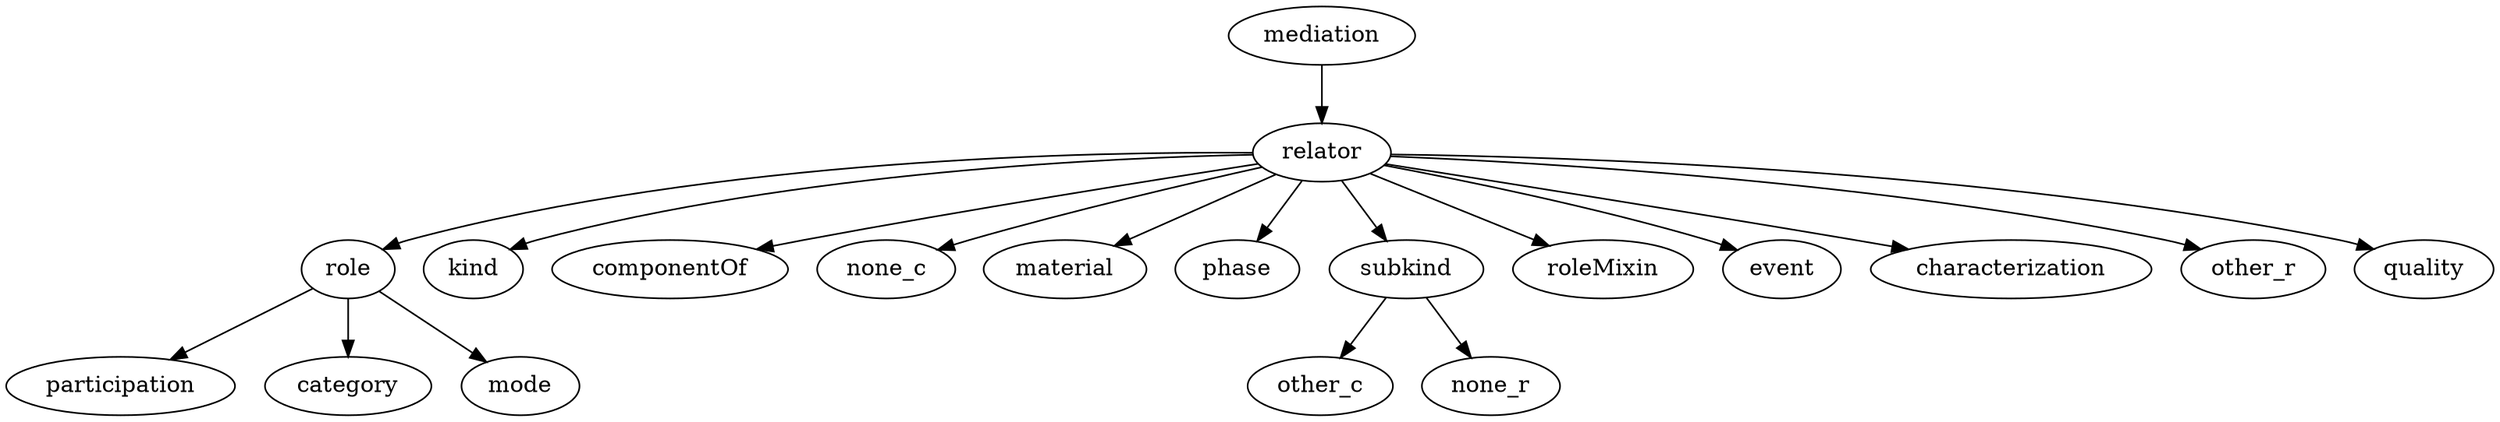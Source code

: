 strict digraph  {
mediation;
relator;
role;
kind;
componentOf;
none_c;
material;
phase;
subkind;
roleMixin;
event;
characterization;
other_r;
quality;
participation;
category;
mode;
other_c;
none_r;
mediation -> relator;
relator -> role;
relator -> kind;
relator -> componentOf;
relator -> none_c;
relator -> material;
relator -> phase;
relator -> subkind;
relator -> roleMixin;
relator -> event;
relator -> characterization;
relator -> other_r;
relator -> quality;
role -> participation;
role -> category;
role -> mode;
subkind -> other_c;
subkind -> none_r;
}
